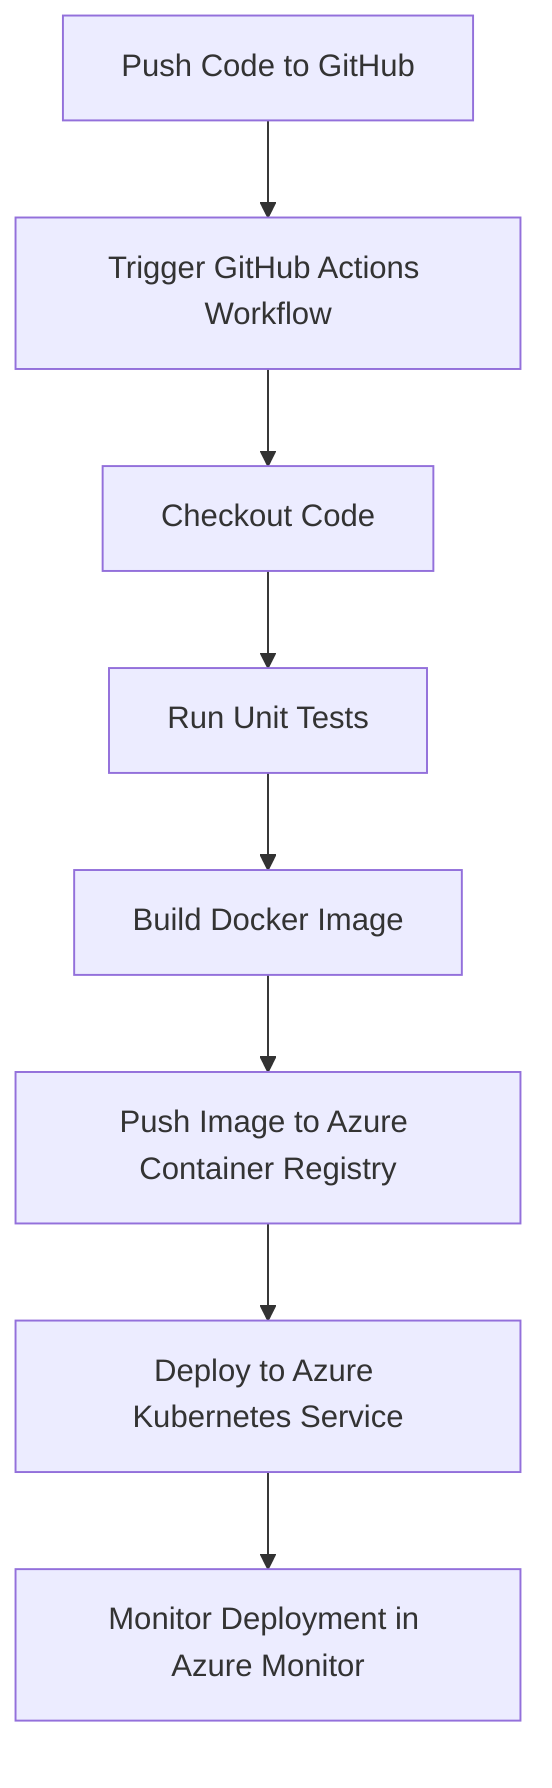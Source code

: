 flowchart TD
    A[Push Code to GitHub] --> B[Trigger GitHub Actions Workflow]
    B --> C[Checkout Code]
    C --> D[Run Unit Tests]
    D --> E[Build Docker Image]
    E --> F[Push Image to Azure Container Registry]
    F --> G[Deploy to Azure Kubernetes Service]
    G --> H[Monitor Deployment in Azure Monitor]